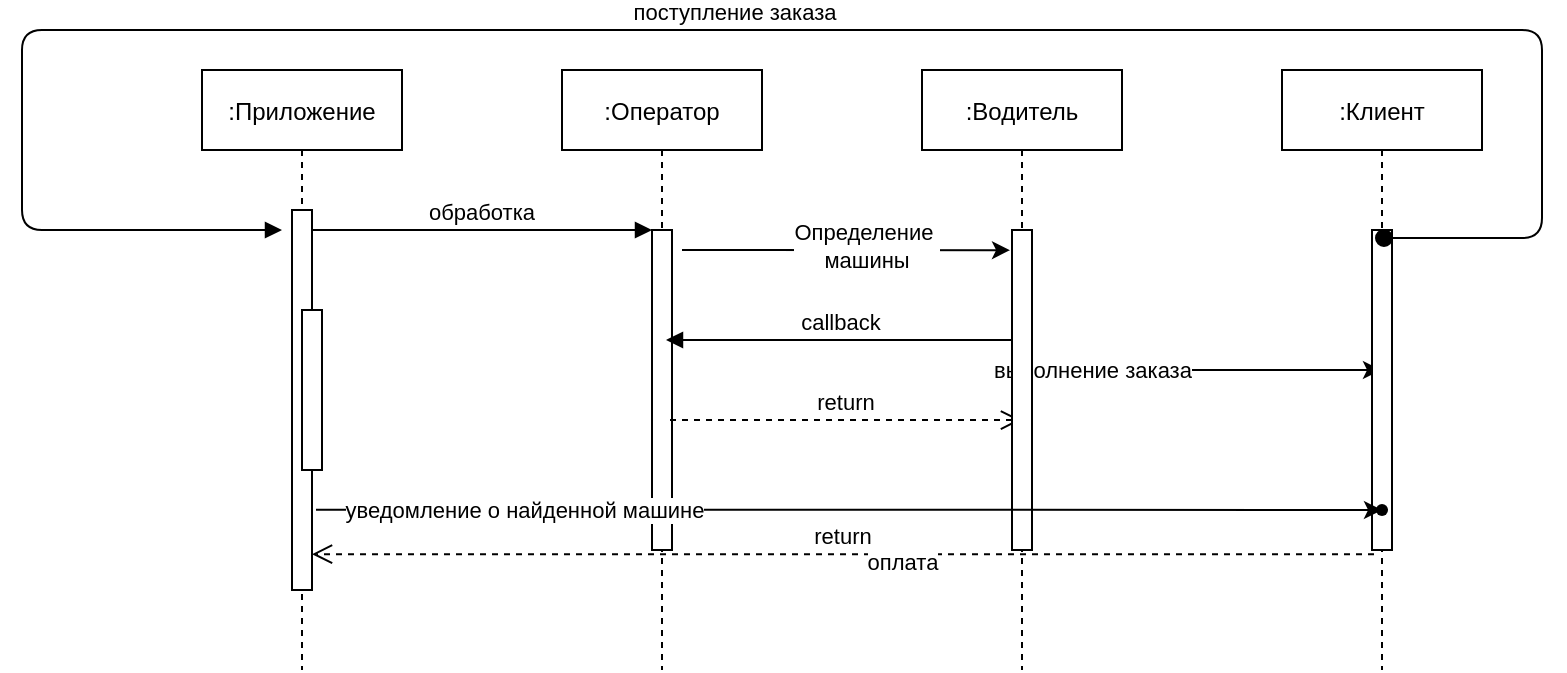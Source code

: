 <mxfile version="18.1.3" type="github">
  <diagram id="kgpKYQtTHZ0yAKxKKP6v" name="Page-1">
    <mxGraphModel dx="1422" dy="754" grid="1" gridSize="10" guides="1" tooltips="1" connect="1" arrows="1" fold="1" page="1" pageScale="1" pageWidth="850" pageHeight="1100" math="0" shadow="0">
      <root>
        <mxCell id="0" />
        <mxCell id="1" parent="0" />
        <mxCell id="3nuBFxr9cyL0pnOWT2aG-1" value=":Приложение" style="shape=umlLifeline;perimeter=lifelinePerimeter;container=1;collapsible=0;recursiveResize=0;rounded=0;shadow=0;strokeWidth=1;" parent="1" vertex="1">
          <mxGeometry x="120" y="80" width="100" height="300" as="geometry" />
        </mxCell>
        <mxCell id="3nuBFxr9cyL0pnOWT2aG-2" value="" style="points=[];perimeter=orthogonalPerimeter;rounded=0;shadow=0;strokeWidth=1;" parent="3nuBFxr9cyL0pnOWT2aG-1" vertex="1">
          <mxGeometry x="45" y="70" width="10" height="190" as="geometry" />
        </mxCell>
        <mxCell id="3nuBFxr9cyL0pnOWT2aG-4" value="" style="points=[];perimeter=orthogonalPerimeter;rounded=0;shadow=0;strokeWidth=1;" parent="3nuBFxr9cyL0pnOWT2aG-1" vertex="1">
          <mxGeometry x="50" y="120" width="10" height="80" as="geometry" />
        </mxCell>
        <mxCell id="3nuBFxr9cyL0pnOWT2aG-5" value=":Оператор" style="shape=umlLifeline;perimeter=lifelinePerimeter;container=1;collapsible=0;recursiveResize=0;rounded=0;shadow=0;strokeWidth=1;" parent="1" vertex="1">
          <mxGeometry x="300" y="80" width="100" height="300" as="geometry" />
        </mxCell>
        <mxCell id="3nuBFxr9cyL0pnOWT2aG-6" value="" style="points=[];perimeter=orthogonalPerimeter;rounded=0;shadow=0;strokeWidth=1;" parent="3nuBFxr9cyL0pnOWT2aG-5" vertex="1">
          <mxGeometry x="45" y="80" width="10" height="160" as="geometry" />
        </mxCell>
        <mxCell id="3nuBFxr9cyL0pnOWT2aG-7" value="return" style="verticalAlign=bottom;endArrow=open;dashed=1;endSize=8;exitX=0.1;exitY=1.013;shadow=0;strokeWidth=1;exitDx=0;exitDy=0;exitPerimeter=0;" parent="1" source="DRUt2XiI0J_27u02F5vL-5" target="3nuBFxr9cyL0pnOWT2aG-2" edge="1">
          <mxGeometry relative="1" as="geometry">
            <mxPoint x="275" y="236" as="targetPoint" />
          </mxGeometry>
        </mxCell>
        <mxCell id="DRUt2XiI0J_27u02F5vL-14" value="оплата" style="edgeLabel;html=1;align=center;verticalAlign=middle;resizable=0;points=[];" vertex="1" connectable="0" parent="3nuBFxr9cyL0pnOWT2aG-7">
          <mxGeometry x="-0.111" y="4" relative="1" as="geometry">
            <mxPoint as="offset" />
          </mxGeometry>
        </mxCell>
        <mxCell id="3nuBFxr9cyL0pnOWT2aG-8" value="обработка" style="verticalAlign=bottom;endArrow=block;entryX=0;entryY=0;shadow=0;strokeWidth=1;" parent="1" source="3nuBFxr9cyL0pnOWT2aG-2" target="3nuBFxr9cyL0pnOWT2aG-6" edge="1">
          <mxGeometry relative="1" as="geometry">
            <mxPoint x="275" y="160" as="sourcePoint" />
          </mxGeometry>
        </mxCell>
        <mxCell id="3nuBFxr9cyL0pnOWT2aG-9" value="callback" style="verticalAlign=bottom;endArrow=block;shadow=0;strokeWidth=1;exitX=0.2;exitY=0.344;exitDx=0;exitDy=0;exitPerimeter=0;entryX=0.52;entryY=0.45;entryDx=0;entryDy=0;entryPerimeter=0;" parent="1" source="DRUt2XiI0J_27u02F5vL-2" target="3nuBFxr9cyL0pnOWT2aG-5" edge="1">
          <mxGeometry relative="1" as="geometry">
            <mxPoint x="240" y="200" as="sourcePoint" />
            <mxPoint x="360" y="200" as="targetPoint" />
          </mxGeometry>
        </mxCell>
        <mxCell id="3nuBFxr9cyL0pnOWT2aG-10" value="return" style="verticalAlign=bottom;endArrow=open;dashed=1;endSize=8;shadow=0;strokeWidth=1;exitX=0.9;exitY=0.594;exitDx=0;exitDy=0;exitPerimeter=0;" parent="1" source="3nuBFxr9cyL0pnOWT2aG-6" target="DRUt2XiI0J_27u02F5vL-1" edge="1">
          <mxGeometry relative="1" as="geometry">
            <mxPoint x="240" y="257" as="targetPoint" />
            <mxPoint x="410" y="260" as="sourcePoint" />
          </mxGeometry>
        </mxCell>
        <mxCell id="DRUt2XiI0J_27u02F5vL-6" value="" style="edgeStyle=orthogonalEdgeStyle;rounded=0;orthogonalLoop=1;jettySize=auto;html=1;" edge="1" parent="1" source="DRUt2XiI0J_27u02F5vL-1" target="DRUt2XiI0J_27u02F5vL-4">
          <mxGeometry relative="1" as="geometry" />
        </mxCell>
        <mxCell id="DRUt2XiI0J_27u02F5vL-13" value="выполнение заказа" style="edgeLabel;html=1;align=center;verticalAlign=middle;resizable=0;points=[];" vertex="1" connectable="0" parent="DRUt2XiI0J_27u02F5vL-6">
          <mxGeometry x="-0.628" relative="1" as="geometry">
            <mxPoint x="1" as="offset" />
          </mxGeometry>
        </mxCell>
        <mxCell id="DRUt2XiI0J_27u02F5vL-1" value=":Водитель" style="shape=umlLifeline;perimeter=lifelinePerimeter;container=1;collapsible=0;recursiveResize=0;rounded=0;shadow=0;strokeWidth=1;" vertex="1" parent="1">
          <mxGeometry x="480" y="80" width="100" height="300" as="geometry" />
        </mxCell>
        <mxCell id="DRUt2XiI0J_27u02F5vL-2" value="" style="points=[];perimeter=orthogonalPerimeter;rounded=0;shadow=0;strokeWidth=1;" vertex="1" parent="DRUt2XiI0J_27u02F5vL-1">
          <mxGeometry x="45" y="80" width="10" height="160" as="geometry" />
        </mxCell>
        <mxCell id="DRUt2XiI0J_27u02F5vL-4" value=":Клиент" style="shape=umlLifeline;perimeter=lifelinePerimeter;container=1;collapsible=0;recursiveResize=0;rounded=0;shadow=0;strokeWidth=1;" vertex="1" parent="1">
          <mxGeometry x="660" y="80" width="100" height="300" as="geometry" />
        </mxCell>
        <mxCell id="DRUt2XiI0J_27u02F5vL-5" value="" style="points=[];perimeter=orthogonalPerimeter;rounded=0;shadow=0;strokeWidth=1;" vertex="1" parent="DRUt2XiI0J_27u02F5vL-4">
          <mxGeometry x="45" y="80" width="10" height="160" as="geometry" />
        </mxCell>
        <mxCell id="3nuBFxr9cyL0pnOWT2aG-3" value="поступление заказа" style="verticalAlign=bottom;startArrow=oval;endArrow=block;startSize=8;shadow=0;strokeWidth=1;exitX=0.51;exitY=0.28;exitDx=0;exitDy=0;exitPerimeter=0;" parent="1" edge="1" source="DRUt2XiI0J_27u02F5vL-4">
          <mxGeometry relative="1" as="geometry">
            <mxPoint x="30" y="150" as="sourcePoint" />
            <mxPoint x="160" y="160" as="targetPoint" />
            <Array as="points">
              <mxPoint x="790" y="164" />
              <mxPoint x="790" y="60" />
              <mxPoint x="30" y="60" />
              <mxPoint x="30" y="160" />
            </Array>
          </mxGeometry>
        </mxCell>
        <mxCell id="DRUt2XiI0J_27u02F5vL-7" value="" style="endArrow=classic;html=1;rounded=0;entryX=-0.1;entryY=0.063;entryDx=0;entryDy=0;entryPerimeter=0;" edge="1" parent="1" target="DRUt2XiI0J_27u02F5vL-2">
          <mxGeometry width="50" height="50" relative="1" as="geometry">
            <mxPoint x="360" y="170" as="sourcePoint" />
            <mxPoint x="460" y="170" as="targetPoint" />
          </mxGeometry>
        </mxCell>
        <mxCell id="DRUt2XiI0J_27u02F5vL-9" value="Определение&amp;nbsp;&lt;br&gt;машины" style="edgeLabel;html=1;align=center;verticalAlign=middle;resizable=0;points=[];" vertex="1" connectable="0" parent="DRUt2XiI0J_27u02F5vL-7">
          <mxGeometry x="0.117" y="2" relative="1" as="geometry">
            <mxPoint as="offset" />
          </mxGeometry>
        </mxCell>
        <mxCell id="DRUt2XiI0J_27u02F5vL-10" value="" style="shape=waypoint;sketch=0;size=6;pointerEvents=1;points=[];fillColor=default;resizable=0;rotatable=0;perimeter=centerPerimeter;snapToPoint=1;rounded=0;shadow=0;strokeWidth=1;" vertex="1" parent="1">
          <mxGeometry x="690" y="280" width="40" height="40" as="geometry" />
        </mxCell>
        <mxCell id="DRUt2XiI0J_27u02F5vL-11" value="" style="edgeStyle=orthogonalEdgeStyle;rounded=0;orthogonalLoop=1;jettySize=auto;html=1;exitX=1.2;exitY=0.789;exitDx=0;exitDy=0;exitPerimeter=0;" edge="1" parent="1" source="3nuBFxr9cyL0pnOWT2aG-2" target="DRUt2XiI0J_27u02F5vL-10">
          <mxGeometry relative="1" as="geometry" />
        </mxCell>
        <mxCell id="DRUt2XiI0J_27u02F5vL-12" value="уведомление о найденной машине" style="edgeLabel;html=1;align=center;verticalAlign=middle;resizable=0;points=[];" vertex="1" connectable="0" parent="DRUt2XiI0J_27u02F5vL-11">
          <mxGeometry x="-0.591" relative="1" as="geometry">
            <mxPoint x="-5" as="offset" />
          </mxGeometry>
        </mxCell>
      </root>
    </mxGraphModel>
  </diagram>
</mxfile>
